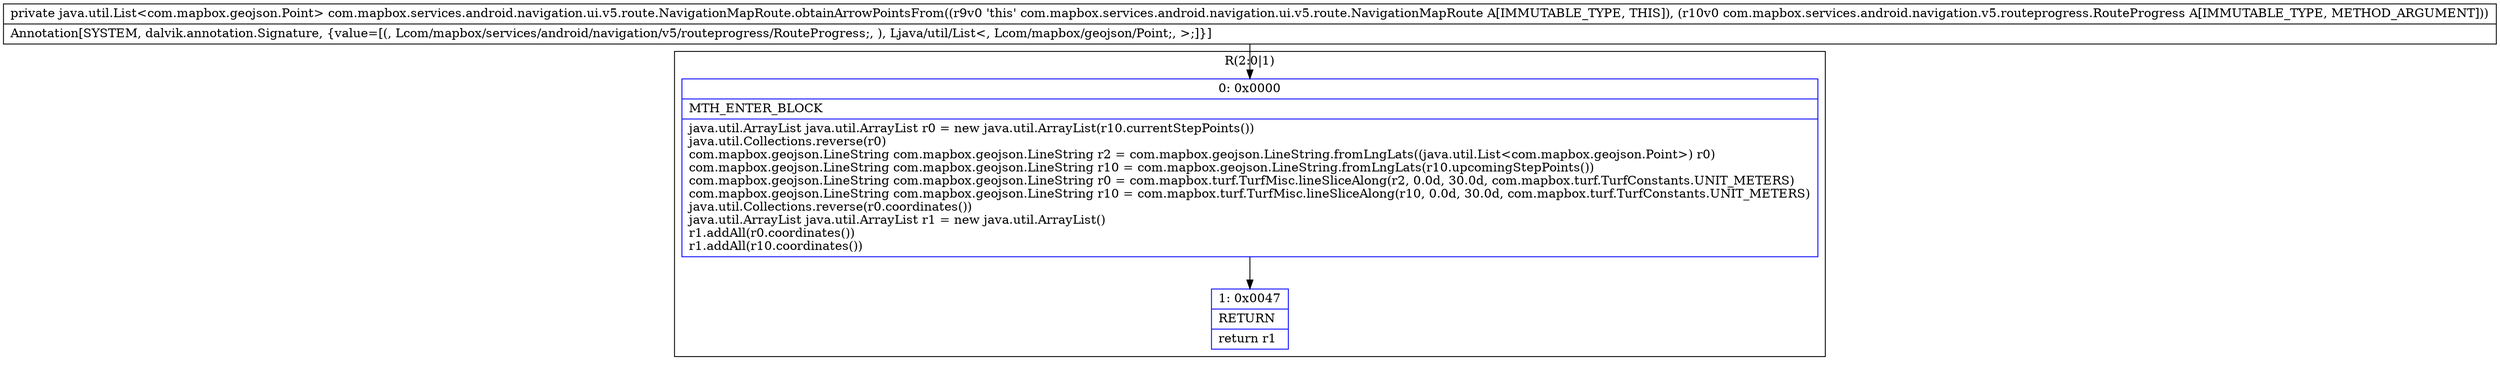 digraph "CFG forcom.mapbox.services.android.navigation.ui.v5.route.NavigationMapRoute.obtainArrowPointsFrom(Lcom\/mapbox\/services\/android\/navigation\/v5\/routeprogress\/RouteProgress;)Ljava\/util\/List;" {
subgraph cluster_Region_1341267904 {
label = "R(2:0|1)";
node [shape=record,color=blue];
Node_0 [shape=record,label="{0\:\ 0x0000|MTH_ENTER_BLOCK\l|java.util.ArrayList java.util.ArrayList r0 = new java.util.ArrayList(r10.currentStepPoints())\ljava.util.Collections.reverse(r0)\lcom.mapbox.geojson.LineString com.mapbox.geojson.LineString r2 = com.mapbox.geojson.LineString.fromLngLats((java.util.List\<com.mapbox.geojson.Point\>) r0)\lcom.mapbox.geojson.LineString com.mapbox.geojson.LineString r10 = com.mapbox.geojson.LineString.fromLngLats(r10.upcomingStepPoints())\lcom.mapbox.geojson.LineString com.mapbox.geojson.LineString r0 = com.mapbox.turf.TurfMisc.lineSliceAlong(r2, 0.0d, 30.0d, com.mapbox.turf.TurfConstants.UNIT_METERS)\lcom.mapbox.geojson.LineString com.mapbox.geojson.LineString r10 = com.mapbox.turf.TurfMisc.lineSliceAlong(r10, 0.0d, 30.0d, com.mapbox.turf.TurfConstants.UNIT_METERS)\ljava.util.Collections.reverse(r0.coordinates())\ljava.util.ArrayList java.util.ArrayList r1 = new java.util.ArrayList()\lr1.addAll(r0.coordinates())\lr1.addAll(r10.coordinates())\l}"];
Node_1 [shape=record,label="{1\:\ 0x0047|RETURN\l|return r1\l}"];
}
MethodNode[shape=record,label="{private java.util.List\<com.mapbox.geojson.Point\> com.mapbox.services.android.navigation.ui.v5.route.NavigationMapRoute.obtainArrowPointsFrom((r9v0 'this' com.mapbox.services.android.navigation.ui.v5.route.NavigationMapRoute A[IMMUTABLE_TYPE, THIS]), (r10v0 com.mapbox.services.android.navigation.v5.routeprogress.RouteProgress A[IMMUTABLE_TYPE, METHOD_ARGUMENT]))  | Annotation[SYSTEM, dalvik.annotation.Signature, \{value=[(, Lcom\/mapbox\/services\/android\/navigation\/v5\/routeprogress\/RouteProgress;, ), Ljava\/util\/List\<, Lcom\/mapbox\/geojson\/Point;, \>;]\}]\l}"];
MethodNode -> Node_0;
Node_0 -> Node_1;
}

